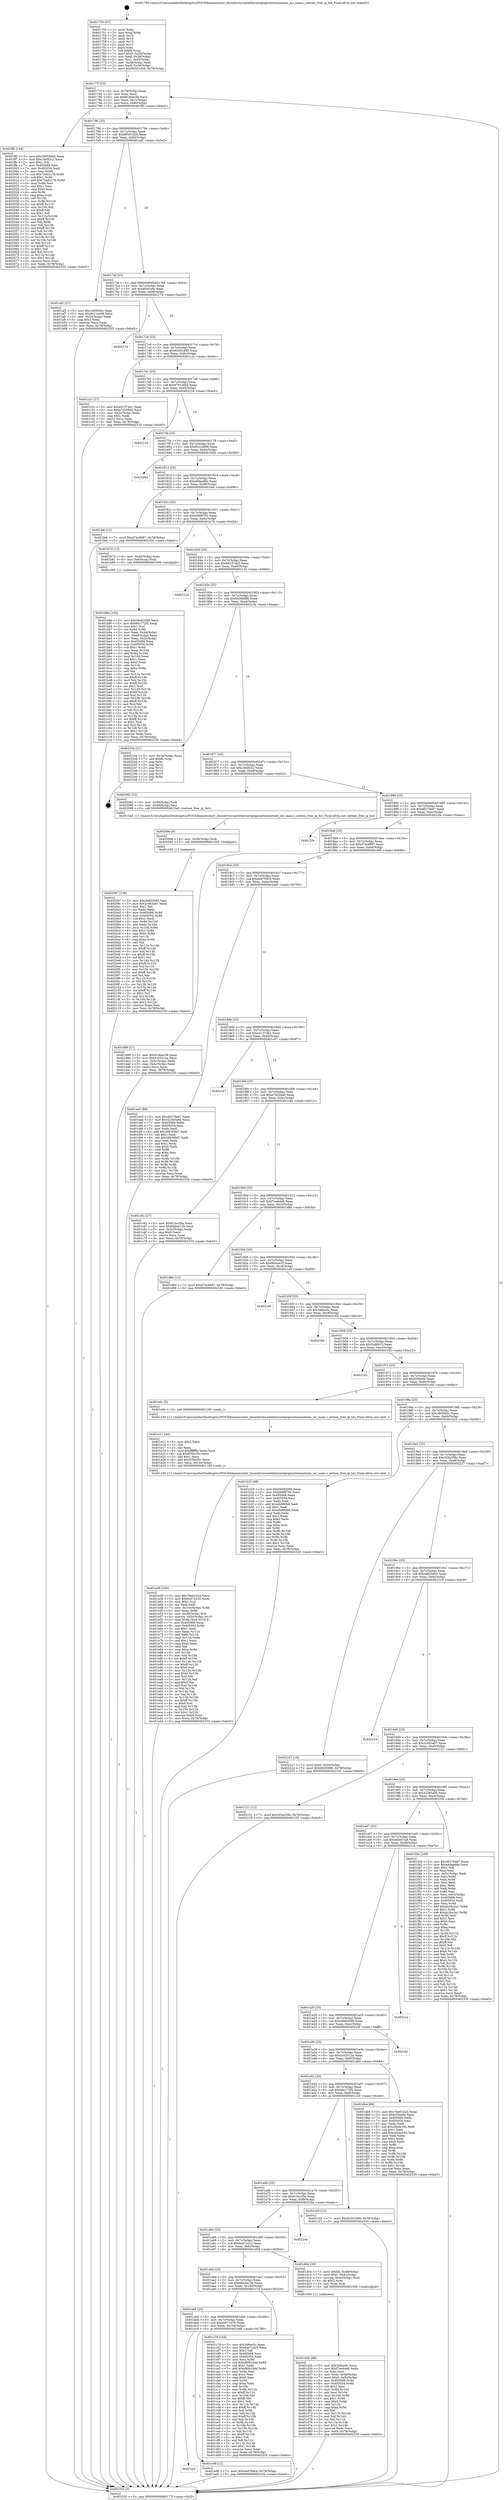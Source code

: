 digraph "0x401750" {
  label = "0x401750 (/mnt/c/Users/mathe/Desktop/tcc/POCII/binaries/extr_linuxdriversnetethernetqlogicnetxennetxen_nic_main.c_netxen_free_ip_list_Final-ollvm.out::main(0))"
  labelloc = "t"
  node[shape=record]

  Entry [label="",width=0.3,height=0.3,shape=circle,fillcolor=black,style=filled]
  "0x40177f" [label="{
     0x40177f [23]\l
     | [instrs]\l
     &nbsp;&nbsp;0x40177f \<+3\>: mov -0x78(%rbp),%eax\l
     &nbsp;&nbsp;0x401782 \<+2\>: mov %eax,%ecx\l
     &nbsp;&nbsp;0x401784 \<+6\>: sub $0x818dec58,%ecx\l
     &nbsp;&nbsp;0x40178a \<+3\>: mov %eax,-0x7c(%rbp)\l
     &nbsp;&nbsp;0x40178d \<+3\>: mov %ecx,-0x80(%rbp)\l
     &nbsp;&nbsp;0x401790 \<+6\>: je 0000000000401ff2 \<main+0x8a2\>\l
  }"]
  "0x401ff2" [label="{
     0x401ff2 [144]\l
     | [instrs]\l
     &nbsp;&nbsp;0x401ff2 \<+5\>: mov $0x2b855065,%eax\l
     &nbsp;&nbsp;0x401ff7 \<+5\>: mov $0xc3e5f2c2,%ecx\l
     &nbsp;&nbsp;0x401ffc \<+2\>: mov $0x1,%dl\l
     &nbsp;&nbsp;0x401ffe \<+7\>: mov 0x405068,%esi\l
     &nbsp;&nbsp;0x402005 \<+7\>: mov 0x405054,%edi\l
     &nbsp;&nbsp;0x40200c \<+3\>: mov %esi,%r8d\l
     &nbsp;&nbsp;0x40200f \<+7\>: sub $0x72ed217b,%r8d\l
     &nbsp;&nbsp;0x402016 \<+4\>: sub $0x1,%r8d\l
     &nbsp;&nbsp;0x40201a \<+7\>: add $0x72ed217b,%r8d\l
     &nbsp;&nbsp;0x402021 \<+4\>: imul %r8d,%esi\l
     &nbsp;&nbsp;0x402025 \<+3\>: and $0x1,%esi\l
     &nbsp;&nbsp;0x402028 \<+3\>: cmp $0x0,%esi\l
     &nbsp;&nbsp;0x40202b \<+4\>: sete %r9b\l
     &nbsp;&nbsp;0x40202f \<+3\>: cmp $0xa,%edi\l
     &nbsp;&nbsp;0x402032 \<+4\>: setl %r10b\l
     &nbsp;&nbsp;0x402036 \<+3\>: mov %r9b,%r11b\l
     &nbsp;&nbsp;0x402039 \<+4\>: xor $0xff,%r11b\l
     &nbsp;&nbsp;0x40203d \<+3\>: mov %r10b,%bl\l
     &nbsp;&nbsp;0x402040 \<+3\>: xor $0xff,%bl\l
     &nbsp;&nbsp;0x402043 \<+3\>: xor $0x1,%dl\l
     &nbsp;&nbsp;0x402046 \<+3\>: mov %r11b,%r14b\l
     &nbsp;&nbsp;0x402049 \<+4\>: and $0xff,%r14b\l
     &nbsp;&nbsp;0x40204d \<+3\>: and %dl,%r9b\l
     &nbsp;&nbsp;0x402050 \<+3\>: mov %bl,%r15b\l
     &nbsp;&nbsp;0x402053 \<+4\>: and $0xff,%r15b\l
     &nbsp;&nbsp;0x402057 \<+3\>: and %dl,%r10b\l
     &nbsp;&nbsp;0x40205a \<+3\>: or %r9b,%r14b\l
     &nbsp;&nbsp;0x40205d \<+3\>: or %r10b,%r15b\l
     &nbsp;&nbsp;0x402060 \<+3\>: xor %r15b,%r14b\l
     &nbsp;&nbsp;0x402063 \<+3\>: or %bl,%r11b\l
     &nbsp;&nbsp;0x402066 \<+4\>: xor $0xff,%r11b\l
     &nbsp;&nbsp;0x40206a \<+3\>: or $0x1,%dl\l
     &nbsp;&nbsp;0x40206d \<+3\>: and %dl,%r11b\l
     &nbsp;&nbsp;0x402070 \<+3\>: or %r11b,%r14b\l
     &nbsp;&nbsp;0x402073 \<+4\>: test $0x1,%r14b\l
     &nbsp;&nbsp;0x402077 \<+3\>: cmovne %ecx,%eax\l
     &nbsp;&nbsp;0x40207a \<+3\>: mov %eax,-0x78(%rbp)\l
     &nbsp;&nbsp;0x40207d \<+5\>: jmp 0000000000402335 \<main+0xbe5\>\l
  }"]
  "0x401796" [label="{
     0x401796 [25]\l
     | [instrs]\l
     &nbsp;&nbsp;0x401796 \<+5\>: jmp 000000000040179b \<main+0x4b\>\l
     &nbsp;&nbsp;0x40179b \<+3\>: mov -0x7c(%rbp),%eax\l
     &nbsp;&nbsp;0x40179e \<+5\>: sub $0x895d1d26,%eax\l
     &nbsp;&nbsp;0x4017a3 \<+6\>: mov %eax,-0x84(%rbp)\l
     &nbsp;&nbsp;0x4017a9 \<+6\>: je 0000000000401af2 \<main+0x3a2\>\l
  }"]
  Exit [label="",width=0.3,height=0.3,shape=circle,fillcolor=black,style=filled,peripheries=2]
  "0x401af2" [label="{
     0x401af2 [27]\l
     | [instrs]\l
     &nbsp;&nbsp;0x401af2 \<+5\>: mov $0x1605f45c,%eax\l
     &nbsp;&nbsp;0x401af7 \<+5\>: mov $0x9c21eb98,%ecx\l
     &nbsp;&nbsp;0x401afc \<+3\>: mov -0x30(%rbp),%edx\l
     &nbsp;&nbsp;0x401aff \<+3\>: cmp $0x2,%edx\l
     &nbsp;&nbsp;0x401b02 \<+3\>: cmovne %ecx,%eax\l
     &nbsp;&nbsp;0x401b05 \<+3\>: mov %eax,-0x78(%rbp)\l
     &nbsp;&nbsp;0x401b08 \<+5\>: jmp 0000000000402335 \<main+0xbe5\>\l
  }"]
  "0x4017af" [label="{
     0x4017af [25]\l
     | [instrs]\l
     &nbsp;&nbsp;0x4017af \<+5\>: jmp 00000000004017b4 \<main+0x64\>\l
     &nbsp;&nbsp;0x4017b4 \<+3\>: mov -0x7c(%rbp),%eax\l
     &nbsp;&nbsp;0x4017b7 \<+5\>: sub $0x8fc81efe,%eax\l
     &nbsp;&nbsp;0x4017bc \<+6\>: mov %eax,-0x88(%rbp)\l
     &nbsp;&nbsp;0x4017c2 \<+6\>: je 000000000040217d \<main+0xa2d\>\l
  }"]
  "0x402335" [label="{
     0x402335 [5]\l
     | [instrs]\l
     &nbsp;&nbsp;0x402335 \<+5\>: jmp 000000000040177f \<main+0x2f\>\l
  }"]
  "0x401750" [label="{
     0x401750 [47]\l
     | [instrs]\l
     &nbsp;&nbsp;0x401750 \<+1\>: push %rbp\l
     &nbsp;&nbsp;0x401751 \<+3\>: mov %rsp,%rbp\l
     &nbsp;&nbsp;0x401754 \<+2\>: push %r15\l
     &nbsp;&nbsp;0x401756 \<+2\>: push %r14\l
     &nbsp;&nbsp;0x401758 \<+2\>: push %r13\l
     &nbsp;&nbsp;0x40175a \<+2\>: push %r12\l
     &nbsp;&nbsp;0x40175c \<+1\>: push %rbx\l
     &nbsp;&nbsp;0x40175d \<+7\>: sub $0xf8,%rsp\l
     &nbsp;&nbsp;0x401764 \<+7\>: movl $0x0,-0x34(%rbp)\l
     &nbsp;&nbsp;0x40176b \<+3\>: mov %edi,-0x38(%rbp)\l
     &nbsp;&nbsp;0x40176e \<+4\>: mov %rsi,-0x40(%rbp)\l
     &nbsp;&nbsp;0x401772 \<+3\>: mov -0x38(%rbp),%edi\l
     &nbsp;&nbsp;0x401775 \<+3\>: mov %edi,-0x30(%rbp)\l
     &nbsp;&nbsp;0x401778 \<+7\>: movl $0x895d1d26,-0x78(%rbp)\l
  }"]
  "0x402097" [label="{
     0x402097 [138]\l
     | [instrs]\l
     &nbsp;&nbsp;0x402097 \<+5\>: mov $0x2b855065,%esi\l
     &nbsp;&nbsp;0x40209c \<+5\>: mov $0x2c083a97,%eax\l
     &nbsp;&nbsp;0x4020a1 \<+2\>: mov $0x1,%cl\l
     &nbsp;&nbsp;0x4020a3 \<+2\>: xor %edx,%edx\l
     &nbsp;&nbsp;0x4020a5 \<+8\>: mov 0x405068,%r8d\l
     &nbsp;&nbsp;0x4020ad \<+8\>: mov 0x405054,%r9d\l
     &nbsp;&nbsp;0x4020b5 \<+3\>: sub $0x1,%edx\l
     &nbsp;&nbsp;0x4020b8 \<+3\>: mov %r8d,%r10d\l
     &nbsp;&nbsp;0x4020bb \<+3\>: add %edx,%r10d\l
     &nbsp;&nbsp;0x4020be \<+4\>: imul %r10d,%r8d\l
     &nbsp;&nbsp;0x4020c2 \<+4\>: and $0x1,%r8d\l
     &nbsp;&nbsp;0x4020c6 \<+4\>: cmp $0x0,%r8d\l
     &nbsp;&nbsp;0x4020ca \<+4\>: sete %r11b\l
     &nbsp;&nbsp;0x4020ce \<+4\>: cmp $0xa,%r9d\l
     &nbsp;&nbsp;0x4020d2 \<+3\>: setl %bl\l
     &nbsp;&nbsp;0x4020d5 \<+3\>: mov %r11b,%r14b\l
     &nbsp;&nbsp;0x4020d8 \<+4\>: xor $0xff,%r14b\l
     &nbsp;&nbsp;0x4020dc \<+3\>: mov %bl,%r15b\l
     &nbsp;&nbsp;0x4020df \<+4\>: xor $0xff,%r15b\l
     &nbsp;&nbsp;0x4020e3 \<+3\>: xor $0x1,%cl\l
     &nbsp;&nbsp;0x4020e6 \<+3\>: mov %r14b,%r12b\l
     &nbsp;&nbsp;0x4020e9 \<+4\>: and $0xff,%r12b\l
     &nbsp;&nbsp;0x4020ed \<+3\>: and %cl,%r11b\l
     &nbsp;&nbsp;0x4020f0 \<+3\>: mov %r15b,%r13b\l
     &nbsp;&nbsp;0x4020f3 \<+4\>: and $0xff,%r13b\l
     &nbsp;&nbsp;0x4020f7 \<+2\>: and %cl,%bl\l
     &nbsp;&nbsp;0x4020f9 \<+3\>: or %r11b,%r12b\l
     &nbsp;&nbsp;0x4020fc \<+3\>: or %bl,%r13b\l
     &nbsp;&nbsp;0x4020ff \<+3\>: xor %r13b,%r12b\l
     &nbsp;&nbsp;0x402102 \<+3\>: or %r15b,%r14b\l
     &nbsp;&nbsp;0x402105 \<+4\>: xor $0xff,%r14b\l
     &nbsp;&nbsp;0x402109 \<+3\>: or $0x1,%cl\l
     &nbsp;&nbsp;0x40210c \<+3\>: and %cl,%r14b\l
     &nbsp;&nbsp;0x40210f \<+3\>: or %r14b,%r12b\l
     &nbsp;&nbsp;0x402112 \<+4\>: test $0x1,%r12b\l
     &nbsp;&nbsp;0x402116 \<+3\>: cmovne %eax,%esi\l
     &nbsp;&nbsp;0x402119 \<+3\>: mov %esi,-0x78(%rbp)\l
     &nbsp;&nbsp;0x40211c \<+5\>: jmp 0000000000402335 \<main+0xbe5\>\l
  }"]
  "0x40217d" [label="{
     0x40217d\l
  }", style=dashed]
  "0x4017c8" [label="{
     0x4017c8 [25]\l
     | [instrs]\l
     &nbsp;&nbsp;0x4017c8 \<+5\>: jmp 00000000004017cd \<main+0x7d\>\l
     &nbsp;&nbsp;0x4017cd \<+3\>: mov -0x7c(%rbp),%eax\l
     &nbsp;&nbsp;0x4017d0 \<+5\>: sub $0x92501680,%eax\l
     &nbsp;&nbsp;0x4017d5 \<+6\>: mov %eax,-0x8c(%rbp)\l
     &nbsp;&nbsp;0x4017db \<+6\>: je 0000000000401c2c \<main+0x4dc\>\l
  }"]
  "0x40208e" [label="{
     0x40208e [9]\l
     | [instrs]\l
     &nbsp;&nbsp;0x40208e \<+4\>: mov -0x58(%rbp),%rdi\l
     &nbsp;&nbsp;0x402092 \<+5\>: call 0000000000401030 \<free@plt\>\l
     | [calls]\l
     &nbsp;&nbsp;0x401030 \{1\} (unknown)\l
  }"]
  "0x401c2c" [label="{
     0x401c2c [27]\l
     | [instrs]\l
     &nbsp;&nbsp;0x401c2c \<+5\>: mov $0xe41374b1,%eax\l
     &nbsp;&nbsp;0x401c31 \<+5\>: mov $0xe7d25be0,%ecx\l
     &nbsp;&nbsp;0x401c36 \<+3\>: mov -0x2c(%rbp),%edx\l
     &nbsp;&nbsp;0x401c39 \<+3\>: cmp $0x1,%edx\l
     &nbsp;&nbsp;0x401c3c \<+3\>: cmovl %ecx,%eax\l
     &nbsp;&nbsp;0x401c3f \<+3\>: mov %eax,-0x78(%rbp)\l
     &nbsp;&nbsp;0x401c42 \<+5\>: jmp 0000000000402335 \<main+0xbe5\>\l
  }"]
  "0x4017e1" [label="{
     0x4017e1 [25]\l
     | [instrs]\l
     &nbsp;&nbsp;0x4017e1 \<+5\>: jmp 00000000004017e6 \<main+0x96\>\l
     &nbsp;&nbsp;0x4017e6 \<+3\>: mov -0x7c(%rbp),%eax\l
     &nbsp;&nbsp;0x4017e9 \<+5\>: sub $0x9791a6b5,%eax\l
     &nbsp;&nbsp;0x4017ee \<+6\>: mov %eax,-0x90(%rbp)\l
     &nbsp;&nbsp;0x4017f4 \<+6\>: je 0000000000402216 \<main+0xac6\>\l
  }"]
  "0x401acf" [label="{
     0x401acf\l
  }", style=dashed]
  "0x402216" [label="{
     0x402216\l
  }", style=dashed]
  "0x4017fa" [label="{
     0x4017fa [25]\l
     | [instrs]\l
     &nbsp;&nbsp;0x4017fa \<+5\>: jmp 00000000004017ff \<main+0xaf\>\l
     &nbsp;&nbsp;0x4017ff \<+3\>: mov -0x7c(%rbp),%eax\l
     &nbsp;&nbsp;0x401802 \<+5\>: sub $0x9c21eb98,%eax\l
     &nbsp;&nbsp;0x401807 \<+6\>: mov %eax,-0x94(%rbp)\l
     &nbsp;&nbsp;0x40180d \<+6\>: je 0000000000401b0d \<main+0x3bd\>\l
  }"]
  "0x401ed9" [label="{
     0x401ed9 [12]\l
     | [instrs]\l
     &nbsp;&nbsp;0x401ed9 \<+7\>: movl $0xda470dc4,-0x78(%rbp)\l
     &nbsp;&nbsp;0x401ee0 \<+5\>: jmp 0000000000402335 \<main+0xbe5\>\l
  }"]
  "0x401b0d" [label="{
     0x401b0d\l
  }", style=dashed]
  "0x401813" [label="{
     0x401813 [25]\l
     | [instrs]\l
     &nbsp;&nbsp;0x401813 \<+5\>: jmp 0000000000401818 \<main+0xc8\>\l
     &nbsp;&nbsp;0x401818 \<+3\>: mov -0x7c(%rbp),%eax\l
     &nbsp;&nbsp;0x40181b \<+5\>: sub $0xa9daed6a,%eax\l
     &nbsp;&nbsp;0x401820 \<+6\>: mov %eax,-0x98(%rbp)\l
     &nbsp;&nbsp;0x401826 \<+6\>: je 0000000000401fe6 \<main+0x896\>\l
  }"]
  "0x401e39" [label="{
     0x401e39 [160]\l
     | [instrs]\l
     &nbsp;&nbsp;0x401e39 \<+5\>: mov $0x7be01b2d,%ecx\l
     &nbsp;&nbsp;0x401e3e \<+5\>: mov $0x6c672235,%edx\l
     &nbsp;&nbsp;0x401e43 \<+3\>: mov $0x1,%sil\l
     &nbsp;&nbsp;0x401e46 \<+2\>: xor %edi,%edi\l
     &nbsp;&nbsp;0x401e48 \<+7\>: mov -0x10c(%rbp),%r8d\l
     &nbsp;&nbsp;0x401e4f \<+4\>: imul %eax,%r8d\l
     &nbsp;&nbsp;0x401e53 \<+4\>: mov -0x58(%rbp),%r9\l
     &nbsp;&nbsp;0x401e57 \<+4\>: movslq -0x5c(%rbp),%r10\l
     &nbsp;&nbsp;0x401e5b \<+4\>: mov %r8d,(%r9,%r10,4)\l
     &nbsp;&nbsp;0x401e5f \<+7\>: mov 0x405068,%eax\l
     &nbsp;&nbsp;0x401e66 \<+8\>: mov 0x405054,%r8d\l
     &nbsp;&nbsp;0x401e6e \<+3\>: sub $0x1,%edi\l
     &nbsp;&nbsp;0x401e71 \<+3\>: mov %eax,%r11d\l
     &nbsp;&nbsp;0x401e74 \<+3\>: add %edi,%r11d\l
     &nbsp;&nbsp;0x401e77 \<+4\>: imul %r11d,%eax\l
     &nbsp;&nbsp;0x401e7b \<+3\>: and $0x1,%eax\l
     &nbsp;&nbsp;0x401e7e \<+3\>: cmp $0x0,%eax\l
     &nbsp;&nbsp;0x401e81 \<+3\>: sete %bl\l
     &nbsp;&nbsp;0x401e84 \<+4\>: cmp $0xa,%r8d\l
     &nbsp;&nbsp;0x401e88 \<+4\>: setl %r14b\l
     &nbsp;&nbsp;0x401e8c \<+3\>: mov %bl,%r15b\l
     &nbsp;&nbsp;0x401e8f \<+4\>: xor $0xff,%r15b\l
     &nbsp;&nbsp;0x401e93 \<+3\>: mov %r14b,%r12b\l
     &nbsp;&nbsp;0x401e96 \<+4\>: xor $0xff,%r12b\l
     &nbsp;&nbsp;0x401e9a \<+4\>: xor $0x0,%sil\l
     &nbsp;&nbsp;0x401e9e \<+3\>: mov %r15b,%r13b\l
     &nbsp;&nbsp;0x401ea1 \<+4\>: and $0x0,%r13b\l
     &nbsp;&nbsp;0x401ea5 \<+3\>: and %sil,%bl\l
     &nbsp;&nbsp;0x401ea8 \<+3\>: mov %r12b,%al\l
     &nbsp;&nbsp;0x401eab \<+2\>: and $0x0,%al\l
     &nbsp;&nbsp;0x401ead \<+3\>: and %sil,%r14b\l
     &nbsp;&nbsp;0x401eb0 \<+3\>: or %bl,%r13b\l
     &nbsp;&nbsp;0x401eb3 \<+3\>: or %r14b,%al\l
     &nbsp;&nbsp;0x401eb6 \<+3\>: xor %al,%r13b\l
     &nbsp;&nbsp;0x401eb9 \<+3\>: or %r12b,%r15b\l
     &nbsp;&nbsp;0x401ebc \<+4\>: xor $0xff,%r15b\l
     &nbsp;&nbsp;0x401ec0 \<+4\>: or $0x0,%sil\l
     &nbsp;&nbsp;0x401ec4 \<+3\>: and %sil,%r15b\l
     &nbsp;&nbsp;0x401ec7 \<+3\>: or %r15b,%r13b\l
     &nbsp;&nbsp;0x401eca \<+4\>: test $0x1,%r13b\l
     &nbsp;&nbsp;0x401ece \<+3\>: cmovne %edx,%ecx\l
     &nbsp;&nbsp;0x401ed1 \<+3\>: mov %ecx,-0x78(%rbp)\l
     &nbsp;&nbsp;0x401ed4 \<+5\>: jmp 0000000000402335 \<main+0xbe5\>\l
  }"]
  "0x401fe6" [label="{
     0x401fe6 [12]\l
     | [instrs]\l
     &nbsp;&nbsp;0x401fe6 \<+7\>: movl $0xd74c9687,-0x78(%rbp)\l
     &nbsp;&nbsp;0x401fed \<+5\>: jmp 0000000000402335 \<main+0xbe5\>\l
  }"]
  "0x40182c" [label="{
     0x40182c [25]\l
     | [instrs]\l
     &nbsp;&nbsp;0x40182c \<+5\>: jmp 0000000000401831 \<main+0xe1\>\l
     &nbsp;&nbsp;0x401831 \<+3\>: mov -0x7c(%rbp),%eax\l
     &nbsp;&nbsp;0x401834 \<+5\>: sub $0xb06f9792,%eax\l
     &nbsp;&nbsp;0x401839 \<+6\>: mov %eax,-0x9c(%rbp)\l
     &nbsp;&nbsp;0x40183f \<+6\>: je 0000000000401b7d \<main+0x42d\>\l
  }"]
  "0x401e11" [label="{
     0x401e11 [40]\l
     | [instrs]\l
     &nbsp;&nbsp;0x401e11 \<+5\>: mov $0x2,%ecx\l
     &nbsp;&nbsp;0x401e16 \<+1\>: cltd\l
     &nbsp;&nbsp;0x401e17 \<+2\>: idiv %ecx\l
     &nbsp;&nbsp;0x401e19 \<+6\>: imul $0xfffffffe,%edx,%ecx\l
     &nbsp;&nbsp;0x401e1f \<+6\>: sub $0xf25b1f5c,%ecx\l
     &nbsp;&nbsp;0x401e25 \<+3\>: add $0x1,%ecx\l
     &nbsp;&nbsp;0x401e28 \<+6\>: add $0xf25b1f5c,%ecx\l
     &nbsp;&nbsp;0x401e2e \<+6\>: mov %ecx,-0x10c(%rbp)\l
     &nbsp;&nbsp;0x401e34 \<+5\>: call 0000000000401160 \<next_i\>\l
     | [calls]\l
     &nbsp;&nbsp;0x401160 \{1\} (/mnt/c/Users/mathe/Desktop/tcc/POCII/binaries/extr_linuxdriversnetethernetqlogicnetxennetxen_nic_main.c_netxen_free_ip_list_Final-ollvm.out::next_i)\l
  }"]
  "0x401b7d" [label="{
     0x401b7d [13]\l
     | [instrs]\l
     &nbsp;&nbsp;0x401b7d \<+4\>: mov -0x40(%rbp),%rax\l
     &nbsp;&nbsp;0x401b81 \<+4\>: mov 0x8(%rax),%rdi\l
     &nbsp;&nbsp;0x401b85 \<+5\>: call 0000000000401060 \<atoi@plt\>\l
     | [calls]\l
     &nbsp;&nbsp;0x401060 \{1\} (unknown)\l
  }"]
  "0x401845" [label="{
     0x401845 [25]\l
     | [instrs]\l
     &nbsp;&nbsp;0x401845 \<+5\>: jmp 000000000040184a \<main+0xfa\>\l
     &nbsp;&nbsp;0x40184a \<+3\>: mov -0x7c(%rbp),%eax\l
     &nbsp;&nbsp;0x40184d \<+5\>: sub $0xb6237ab5,%eax\l
     &nbsp;&nbsp;0x401852 \<+6\>: mov %eax,-0xa0(%rbp)\l
     &nbsp;&nbsp;0x401858 \<+6\>: je 000000000040212d \<main+0x9dd\>\l
  }"]
  "0x401d2b" [label="{
     0x401d2b [98]\l
     | [instrs]\l
     &nbsp;&nbsp;0x401d2b \<+5\>: mov $0x3d6ee5c,%ecx\l
     &nbsp;&nbsp;0x401d30 \<+5\>: mov $0xf7ee84e8,%edx\l
     &nbsp;&nbsp;0x401d35 \<+2\>: xor %esi,%esi\l
     &nbsp;&nbsp;0x401d37 \<+4\>: mov %rax,-0x58(%rbp)\l
     &nbsp;&nbsp;0x401d3b \<+7\>: movl $0x0,-0x5c(%rbp)\l
     &nbsp;&nbsp;0x401d42 \<+8\>: mov 0x405068,%r8d\l
     &nbsp;&nbsp;0x401d4a \<+8\>: mov 0x405054,%r9d\l
     &nbsp;&nbsp;0x401d52 \<+3\>: sub $0x1,%esi\l
     &nbsp;&nbsp;0x401d55 \<+3\>: mov %r8d,%r10d\l
     &nbsp;&nbsp;0x401d58 \<+3\>: add %esi,%r10d\l
     &nbsp;&nbsp;0x401d5b \<+4\>: imul %r10d,%r8d\l
     &nbsp;&nbsp;0x401d5f \<+4\>: and $0x1,%r8d\l
     &nbsp;&nbsp;0x401d63 \<+4\>: cmp $0x0,%r8d\l
     &nbsp;&nbsp;0x401d67 \<+4\>: sete %r11b\l
     &nbsp;&nbsp;0x401d6b \<+4\>: cmp $0xa,%r9d\l
     &nbsp;&nbsp;0x401d6f \<+3\>: setl %bl\l
     &nbsp;&nbsp;0x401d72 \<+3\>: mov %r11b,%r14b\l
     &nbsp;&nbsp;0x401d75 \<+3\>: and %bl,%r14b\l
     &nbsp;&nbsp;0x401d78 \<+3\>: xor %bl,%r11b\l
     &nbsp;&nbsp;0x401d7b \<+3\>: or %r11b,%r14b\l
     &nbsp;&nbsp;0x401d7e \<+4\>: test $0x1,%r14b\l
     &nbsp;&nbsp;0x401d82 \<+3\>: cmovne %edx,%ecx\l
     &nbsp;&nbsp;0x401d85 \<+3\>: mov %ecx,-0x78(%rbp)\l
     &nbsp;&nbsp;0x401d88 \<+5\>: jmp 0000000000402335 \<main+0xbe5\>\l
  }"]
  "0x40212d" [label="{
     0x40212d\l
  }", style=dashed]
  "0x40185e" [label="{
     0x40185e [25]\l
     | [instrs]\l
     &nbsp;&nbsp;0x40185e \<+5\>: jmp 0000000000401863 \<main+0x113\>\l
     &nbsp;&nbsp;0x401863 \<+3\>: mov -0x7c(%rbp),%eax\l
     &nbsp;&nbsp;0x401866 \<+5\>: sub $0xb62608f6,%eax\l
     &nbsp;&nbsp;0x40186b \<+6\>: mov %eax,-0xa4(%rbp)\l
     &nbsp;&nbsp;0x401871 \<+6\>: je 000000000040223a \<main+0xaea\>\l
  }"]
  "0x401ab6" [label="{
     0x401ab6 [25]\l
     | [instrs]\l
     &nbsp;&nbsp;0x401ab6 \<+5\>: jmp 0000000000401abb \<main+0x36b\>\l
     &nbsp;&nbsp;0x401abb \<+3\>: mov -0x7c(%rbp),%eax\l
     &nbsp;&nbsp;0x401abe \<+5\>: sub $0x6c672235,%eax\l
     &nbsp;&nbsp;0x401ac3 \<+6\>: mov %eax,-0x104(%rbp)\l
     &nbsp;&nbsp;0x401ac9 \<+6\>: je 0000000000401ed9 \<main+0x789\>\l
  }"]
  "0x40223a" [label="{
     0x40223a [21]\l
     | [instrs]\l
     &nbsp;&nbsp;0x40223a \<+3\>: mov -0x34(%rbp),%eax\l
     &nbsp;&nbsp;0x40223d \<+7\>: add $0xf8,%rsp\l
     &nbsp;&nbsp;0x402244 \<+1\>: pop %rbx\l
     &nbsp;&nbsp;0x402245 \<+2\>: pop %r12\l
     &nbsp;&nbsp;0x402247 \<+2\>: pop %r13\l
     &nbsp;&nbsp;0x402249 \<+2\>: pop %r14\l
     &nbsp;&nbsp;0x40224b \<+2\>: pop %r15\l
     &nbsp;&nbsp;0x40224d \<+1\>: pop %rbp\l
     &nbsp;&nbsp;0x40224e \<+1\>: ret\l
  }"]
  "0x401877" [label="{
     0x401877 [25]\l
     | [instrs]\l
     &nbsp;&nbsp;0x401877 \<+5\>: jmp 000000000040187c \<main+0x12c\>\l
     &nbsp;&nbsp;0x40187c \<+3\>: mov -0x7c(%rbp),%eax\l
     &nbsp;&nbsp;0x40187f \<+5\>: sub $0xc3e5f2c2,%eax\l
     &nbsp;&nbsp;0x401884 \<+6\>: mov %eax,-0xa8(%rbp)\l
     &nbsp;&nbsp;0x40188a \<+6\>: je 0000000000402082 \<main+0x932\>\l
  }"]
  "0x401c7d" [label="{
     0x401c7d [144]\l
     | [instrs]\l
     &nbsp;&nbsp;0x401c7d \<+5\>: mov $0x3d6ee5c,%eax\l
     &nbsp;&nbsp;0x401c82 \<+5\>: mov $0x6ad7e2c3,%ecx\l
     &nbsp;&nbsp;0x401c87 \<+2\>: mov $0x1,%dl\l
     &nbsp;&nbsp;0x401c89 \<+7\>: mov 0x405068,%esi\l
     &nbsp;&nbsp;0x401c90 \<+7\>: mov 0x405054,%edi\l
     &nbsp;&nbsp;0x401c97 \<+3\>: mov %esi,%r8d\l
     &nbsp;&nbsp;0x401c9a \<+7\>: sub $0xe80810dd,%r8d\l
     &nbsp;&nbsp;0x401ca1 \<+4\>: sub $0x1,%r8d\l
     &nbsp;&nbsp;0x401ca5 \<+7\>: add $0xe80810dd,%r8d\l
     &nbsp;&nbsp;0x401cac \<+4\>: imul %r8d,%esi\l
     &nbsp;&nbsp;0x401cb0 \<+3\>: and $0x1,%esi\l
     &nbsp;&nbsp;0x401cb3 \<+3\>: cmp $0x0,%esi\l
     &nbsp;&nbsp;0x401cb6 \<+4\>: sete %r9b\l
     &nbsp;&nbsp;0x401cba \<+3\>: cmp $0xa,%edi\l
     &nbsp;&nbsp;0x401cbd \<+4\>: setl %r10b\l
     &nbsp;&nbsp;0x401cc1 \<+3\>: mov %r9b,%r11b\l
     &nbsp;&nbsp;0x401cc4 \<+4\>: xor $0xff,%r11b\l
     &nbsp;&nbsp;0x401cc8 \<+3\>: mov %r10b,%bl\l
     &nbsp;&nbsp;0x401ccb \<+3\>: xor $0xff,%bl\l
     &nbsp;&nbsp;0x401cce \<+3\>: xor $0x1,%dl\l
     &nbsp;&nbsp;0x401cd1 \<+3\>: mov %r11b,%r14b\l
     &nbsp;&nbsp;0x401cd4 \<+4\>: and $0xff,%r14b\l
     &nbsp;&nbsp;0x401cd8 \<+3\>: and %dl,%r9b\l
     &nbsp;&nbsp;0x401cdb \<+3\>: mov %bl,%r15b\l
     &nbsp;&nbsp;0x401cde \<+4\>: and $0xff,%r15b\l
     &nbsp;&nbsp;0x401ce2 \<+3\>: and %dl,%r10b\l
     &nbsp;&nbsp;0x401ce5 \<+3\>: or %r9b,%r14b\l
     &nbsp;&nbsp;0x401ce8 \<+3\>: or %r10b,%r15b\l
     &nbsp;&nbsp;0x401ceb \<+3\>: xor %r15b,%r14b\l
     &nbsp;&nbsp;0x401cee \<+3\>: or %bl,%r11b\l
     &nbsp;&nbsp;0x401cf1 \<+4\>: xor $0xff,%r11b\l
     &nbsp;&nbsp;0x401cf5 \<+3\>: or $0x1,%dl\l
     &nbsp;&nbsp;0x401cf8 \<+3\>: and %dl,%r11b\l
     &nbsp;&nbsp;0x401cfb \<+3\>: or %r11b,%r14b\l
     &nbsp;&nbsp;0x401cfe \<+4\>: test $0x1,%r14b\l
     &nbsp;&nbsp;0x401d02 \<+3\>: cmovne %ecx,%eax\l
     &nbsp;&nbsp;0x401d05 \<+3\>: mov %eax,-0x78(%rbp)\l
     &nbsp;&nbsp;0x401d08 \<+5\>: jmp 0000000000402335 \<main+0xbe5\>\l
  }"]
  "0x402082" [label="{
     0x402082 [12]\l
     | [instrs]\l
     &nbsp;&nbsp;0x402082 \<+4\>: mov -0x58(%rbp),%rdi\l
     &nbsp;&nbsp;0x402086 \<+3\>: mov -0x48(%rbp),%esi\l
     &nbsp;&nbsp;0x402089 \<+5\>: call 00000000004015a0 \<netxen_free_ip_list\>\l
     | [calls]\l
     &nbsp;&nbsp;0x4015a0 \{1\} (/mnt/c/Users/mathe/Desktop/tcc/POCII/binaries/extr_linuxdriversnetethernetqlogicnetxennetxen_nic_main.c_netxen_free_ip_list_Final-ollvm.out::netxen_free_ip_list)\l
  }"]
  "0x401890" [label="{
     0x401890 [25]\l
     | [instrs]\l
     &nbsp;&nbsp;0x401890 \<+5\>: jmp 0000000000401895 \<main+0x145\>\l
     &nbsp;&nbsp;0x401895 \<+3\>: mov -0x7c(%rbp),%eax\l
     &nbsp;&nbsp;0x401898 \<+5\>: sub $0xd6579e67,%eax\l
     &nbsp;&nbsp;0x40189d \<+6\>: mov %eax,-0xac(%rbp)\l
     &nbsp;&nbsp;0x4018a3 \<+6\>: je 00000000004022fa \<main+0xbaa\>\l
  }"]
  "0x401a9d" [label="{
     0x401a9d [25]\l
     | [instrs]\l
     &nbsp;&nbsp;0x401a9d \<+5\>: jmp 0000000000401aa2 \<main+0x352\>\l
     &nbsp;&nbsp;0x401aa2 \<+3\>: mov -0x7c(%rbp),%eax\l
     &nbsp;&nbsp;0x401aa5 \<+5\>: sub $0x6bb4e13b,%eax\l
     &nbsp;&nbsp;0x401aaa \<+6\>: mov %eax,-0x100(%rbp)\l
     &nbsp;&nbsp;0x401ab0 \<+6\>: je 0000000000401c7d \<main+0x52d\>\l
  }"]
  "0x4022fa" [label="{
     0x4022fa\l
  }", style=dashed]
  "0x4018a9" [label="{
     0x4018a9 [25]\l
     | [instrs]\l
     &nbsp;&nbsp;0x4018a9 \<+5\>: jmp 00000000004018ae \<main+0x15e\>\l
     &nbsp;&nbsp;0x4018ae \<+3\>: mov -0x7c(%rbp),%eax\l
     &nbsp;&nbsp;0x4018b1 \<+5\>: sub $0xd74c9687,%eax\l
     &nbsp;&nbsp;0x4018b6 \<+6\>: mov %eax,-0xb0(%rbp)\l
     &nbsp;&nbsp;0x4018bc \<+6\>: je 0000000000401d99 \<main+0x649\>\l
  }"]
  "0x401d0d" [label="{
     0x401d0d [30]\l
     | [instrs]\l
     &nbsp;&nbsp;0x401d0d \<+7\>: movl $0x64,-0x48(%rbp)\l
     &nbsp;&nbsp;0x401d14 \<+7\>: movl $0x1,-0x4c(%rbp)\l
     &nbsp;&nbsp;0x401d1b \<+4\>: movslq -0x4c(%rbp),%rax\l
     &nbsp;&nbsp;0x401d1f \<+4\>: shl $0x2,%rax\l
     &nbsp;&nbsp;0x401d23 \<+3\>: mov %rax,%rdi\l
     &nbsp;&nbsp;0x401d26 \<+5\>: call 0000000000401050 \<malloc@plt\>\l
     | [calls]\l
     &nbsp;&nbsp;0x401050 \{1\} (unknown)\l
  }"]
  "0x401d99" [label="{
     0x401d99 [27]\l
     | [instrs]\l
     &nbsp;&nbsp;0x401d99 \<+5\>: mov $0x818dec58,%eax\l
     &nbsp;&nbsp;0x401d9e \<+5\>: mov $0x5c03512a,%ecx\l
     &nbsp;&nbsp;0x401da3 \<+3\>: mov -0x5c(%rbp),%edx\l
     &nbsp;&nbsp;0x401da6 \<+3\>: cmp -0x4c(%rbp),%edx\l
     &nbsp;&nbsp;0x401da9 \<+3\>: cmovl %ecx,%eax\l
     &nbsp;&nbsp;0x401dac \<+3\>: mov %eax,-0x78(%rbp)\l
     &nbsp;&nbsp;0x401daf \<+5\>: jmp 0000000000402335 \<main+0xbe5\>\l
  }"]
  "0x4018c2" [label="{
     0x4018c2 [25]\l
     | [instrs]\l
     &nbsp;&nbsp;0x4018c2 \<+5\>: jmp 00000000004018c7 \<main+0x177\>\l
     &nbsp;&nbsp;0x4018c7 \<+3\>: mov -0x7c(%rbp),%eax\l
     &nbsp;&nbsp;0x4018ca \<+5\>: sub $0xda470dc4,%eax\l
     &nbsp;&nbsp;0x4018cf \<+6\>: mov %eax,-0xb4(%rbp)\l
     &nbsp;&nbsp;0x4018d5 \<+6\>: je 0000000000401ee5 \<main+0x795\>\l
  }"]
  "0x401a84" [label="{
     0x401a84 [25]\l
     | [instrs]\l
     &nbsp;&nbsp;0x401a84 \<+5\>: jmp 0000000000401a89 \<main+0x339\>\l
     &nbsp;&nbsp;0x401a89 \<+3\>: mov -0x7c(%rbp),%eax\l
     &nbsp;&nbsp;0x401a8c \<+5\>: sub $0x6ad7e2c3,%eax\l
     &nbsp;&nbsp;0x401a91 \<+6\>: mov %eax,-0xfc(%rbp)\l
     &nbsp;&nbsp;0x401a97 \<+6\>: je 0000000000401d0d \<main+0x5bd\>\l
  }"]
  "0x401ee5" [label="{
     0x401ee5 [88]\l
     | [instrs]\l
     &nbsp;&nbsp;0x401ee5 \<+5\>: mov $0xd6579e67,%eax\l
     &nbsp;&nbsp;0x401eea \<+5\>: mov $0x42385a95,%ecx\l
     &nbsp;&nbsp;0x401eef \<+7\>: mov 0x405068,%edx\l
     &nbsp;&nbsp;0x401ef6 \<+7\>: mov 0x405054,%esi\l
     &nbsp;&nbsp;0x401efd \<+2\>: mov %edx,%edi\l
     &nbsp;&nbsp;0x401eff \<+6\>: add $0x266309d7,%edi\l
     &nbsp;&nbsp;0x401f05 \<+3\>: sub $0x1,%edi\l
     &nbsp;&nbsp;0x401f08 \<+6\>: sub $0x266309d7,%edi\l
     &nbsp;&nbsp;0x401f0e \<+3\>: imul %edi,%edx\l
     &nbsp;&nbsp;0x401f11 \<+3\>: and $0x1,%edx\l
     &nbsp;&nbsp;0x401f14 \<+3\>: cmp $0x0,%edx\l
     &nbsp;&nbsp;0x401f17 \<+4\>: sete %r8b\l
     &nbsp;&nbsp;0x401f1b \<+3\>: cmp $0xa,%esi\l
     &nbsp;&nbsp;0x401f1e \<+4\>: setl %r9b\l
     &nbsp;&nbsp;0x401f22 \<+3\>: mov %r8b,%r10b\l
     &nbsp;&nbsp;0x401f25 \<+3\>: and %r9b,%r10b\l
     &nbsp;&nbsp;0x401f28 \<+3\>: xor %r9b,%r8b\l
     &nbsp;&nbsp;0x401f2b \<+3\>: or %r8b,%r10b\l
     &nbsp;&nbsp;0x401f2e \<+4\>: test $0x1,%r10b\l
     &nbsp;&nbsp;0x401f32 \<+3\>: cmovne %ecx,%eax\l
     &nbsp;&nbsp;0x401f35 \<+3\>: mov %eax,-0x78(%rbp)\l
     &nbsp;&nbsp;0x401f38 \<+5\>: jmp 0000000000402335 \<main+0xbe5\>\l
  }"]
  "0x4018db" [label="{
     0x4018db [25]\l
     | [instrs]\l
     &nbsp;&nbsp;0x4018db \<+5\>: jmp 00000000004018e0 \<main+0x190\>\l
     &nbsp;&nbsp;0x4018e0 \<+3\>: mov -0x7c(%rbp),%eax\l
     &nbsp;&nbsp;0x4018e3 \<+5\>: sub $0xe41374b1,%eax\l
     &nbsp;&nbsp;0x4018e8 \<+6\>: mov %eax,-0xb8(%rbp)\l
     &nbsp;&nbsp;0x4018ee \<+6\>: je 0000000000401c47 \<main+0x4f7\>\l
  }"]
  "0x40220a" [label="{
     0x40220a\l
  }", style=dashed]
  "0x401c47" [label="{
     0x401c47\l
  }", style=dashed]
  "0x4018f4" [label="{
     0x4018f4 [25]\l
     | [instrs]\l
     &nbsp;&nbsp;0x4018f4 \<+5\>: jmp 00000000004018f9 \<main+0x1a9\>\l
     &nbsp;&nbsp;0x4018f9 \<+3\>: mov -0x7c(%rbp),%eax\l
     &nbsp;&nbsp;0x4018fc \<+5\>: sub $0xe7d25be0,%eax\l
     &nbsp;&nbsp;0x401901 \<+6\>: mov %eax,-0xbc(%rbp)\l
     &nbsp;&nbsp;0x401907 \<+6\>: je 0000000000401c62 \<main+0x512\>\l
  }"]
  "0x401a6b" [label="{
     0x401a6b [25]\l
     | [instrs]\l
     &nbsp;&nbsp;0x401a6b \<+5\>: jmp 0000000000401a70 \<main+0x320\>\l
     &nbsp;&nbsp;0x401a70 \<+3\>: mov -0x7c(%rbp),%eax\l
     &nbsp;&nbsp;0x401a73 \<+5\>: sub $0x61bccf5a,%eax\l
     &nbsp;&nbsp;0x401a78 \<+6\>: mov %eax,-0xf8(%rbp)\l
     &nbsp;&nbsp;0x401a7e \<+6\>: je 000000000040220a \<main+0xaba\>\l
  }"]
  "0x401c62" [label="{
     0x401c62 [27]\l
     | [instrs]\l
     &nbsp;&nbsp;0x401c62 \<+5\>: mov $0x61bccf5a,%eax\l
     &nbsp;&nbsp;0x401c67 \<+5\>: mov $0x6bb4e13b,%ecx\l
     &nbsp;&nbsp;0x401c6c \<+3\>: mov -0x2c(%rbp),%edx\l
     &nbsp;&nbsp;0x401c6f \<+3\>: cmp $0x0,%edx\l
     &nbsp;&nbsp;0x401c72 \<+3\>: cmove %ecx,%eax\l
     &nbsp;&nbsp;0x401c75 \<+3\>: mov %eax,-0x78(%rbp)\l
     &nbsp;&nbsp;0x401c78 \<+5\>: jmp 0000000000402335 \<main+0xbe5\>\l
  }"]
  "0x40190d" [label="{
     0x40190d [25]\l
     | [instrs]\l
     &nbsp;&nbsp;0x40190d \<+5\>: jmp 0000000000401912 \<main+0x1c2\>\l
     &nbsp;&nbsp;0x401912 \<+3\>: mov -0x7c(%rbp),%eax\l
     &nbsp;&nbsp;0x401915 \<+5\>: sub $0xf7ee84e8,%eax\l
     &nbsp;&nbsp;0x40191a \<+6\>: mov %eax,-0xc0(%rbp)\l
     &nbsp;&nbsp;0x401920 \<+6\>: je 0000000000401d8d \<main+0x63d\>\l
  }"]
  "0x401c20" [label="{
     0x401c20 [12]\l
     | [instrs]\l
     &nbsp;&nbsp;0x401c20 \<+7\>: movl $0x92501680,-0x78(%rbp)\l
     &nbsp;&nbsp;0x401c27 \<+5\>: jmp 0000000000402335 \<main+0xbe5\>\l
  }"]
  "0x401d8d" [label="{
     0x401d8d [12]\l
     | [instrs]\l
     &nbsp;&nbsp;0x401d8d \<+7\>: movl $0xd74c9687,-0x78(%rbp)\l
     &nbsp;&nbsp;0x401d94 \<+5\>: jmp 0000000000402335 \<main+0xbe5\>\l
  }"]
  "0x401926" [label="{
     0x401926 [25]\l
     | [instrs]\l
     &nbsp;&nbsp;0x401926 \<+5\>: jmp 000000000040192b \<main+0x1db\>\l
     &nbsp;&nbsp;0x40192b \<+3\>: mov -0x7c(%rbp),%eax\l
     &nbsp;&nbsp;0x40192e \<+5\>: sub $0xfb5ace25,%eax\l
     &nbsp;&nbsp;0x401933 \<+6\>: mov %eax,-0xc4(%rbp)\l
     &nbsp;&nbsp;0x401939 \<+6\>: je 00000000004021e9 \<main+0xa99\>\l
  }"]
  "0x401a52" [label="{
     0x401a52 [25]\l
     | [instrs]\l
     &nbsp;&nbsp;0x401a52 \<+5\>: jmp 0000000000401a57 \<main+0x307\>\l
     &nbsp;&nbsp;0x401a57 \<+3\>: mov -0x7c(%rbp),%eax\l
     &nbsp;&nbsp;0x401a5a \<+5\>: sub $0x60c172f5,%eax\l
     &nbsp;&nbsp;0x401a5f \<+6\>: mov %eax,-0xf4(%rbp)\l
     &nbsp;&nbsp;0x401a65 \<+6\>: je 0000000000401c20 \<main+0x4d0\>\l
  }"]
  "0x4021e9" [label="{
     0x4021e9\l
  }", style=dashed]
  "0x40193f" [label="{
     0x40193f [25]\l
     | [instrs]\l
     &nbsp;&nbsp;0x40193f \<+5\>: jmp 0000000000401944 \<main+0x1f4\>\l
     &nbsp;&nbsp;0x401944 \<+3\>: mov -0x7c(%rbp),%eax\l
     &nbsp;&nbsp;0x401947 \<+5\>: sub $0x3d6ee5c,%eax\l
     &nbsp;&nbsp;0x40194c \<+6\>: mov %eax,-0xc8(%rbp)\l
     &nbsp;&nbsp;0x401952 \<+6\>: je 000000000040226b \<main+0xb1b\>\l
  }"]
  "0x401db4" [label="{
     0x401db4 [88]\l
     | [instrs]\l
     &nbsp;&nbsp;0x401db4 \<+5\>: mov $0x7be01b2d,%eax\l
     &nbsp;&nbsp;0x401db9 \<+5\>: mov $0xf35be0e,%ecx\l
     &nbsp;&nbsp;0x401dbe \<+7\>: mov 0x405068,%edx\l
     &nbsp;&nbsp;0x401dc5 \<+7\>: mov 0x405054,%esi\l
     &nbsp;&nbsp;0x401dcc \<+2\>: mov %edx,%edi\l
     &nbsp;&nbsp;0x401dce \<+6\>: sub $0xcb0da182,%edi\l
     &nbsp;&nbsp;0x401dd4 \<+3\>: sub $0x1,%edi\l
     &nbsp;&nbsp;0x401dd7 \<+6\>: add $0xcb0da182,%edi\l
     &nbsp;&nbsp;0x401ddd \<+3\>: imul %edi,%edx\l
     &nbsp;&nbsp;0x401de0 \<+3\>: and $0x1,%edx\l
     &nbsp;&nbsp;0x401de3 \<+3\>: cmp $0x0,%edx\l
     &nbsp;&nbsp;0x401de6 \<+4\>: sete %r8b\l
     &nbsp;&nbsp;0x401dea \<+3\>: cmp $0xa,%esi\l
     &nbsp;&nbsp;0x401ded \<+4\>: setl %r9b\l
     &nbsp;&nbsp;0x401df1 \<+3\>: mov %r8b,%r10b\l
     &nbsp;&nbsp;0x401df4 \<+3\>: and %r9b,%r10b\l
     &nbsp;&nbsp;0x401df7 \<+3\>: xor %r9b,%r8b\l
     &nbsp;&nbsp;0x401dfa \<+3\>: or %r8b,%r10b\l
     &nbsp;&nbsp;0x401dfd \<+4\>: test $0x1,%r10b\l
     &nbsp;&nbsp;0x401e01 \<+3\>: cmovne %ecx,%eax\l
     &nbsp;&nbsp;0x401e04 \<+3\>: mov %eax,-0x78(%rbp)\l
     &nbsp;&nbsp;0x401e07 \<+5\>: jmp 0000000000402335 \<main+0xbe5\>\l
  }"]
  "0x40226b" [label="{
     0x40226b\l
  }", style=dashed]
  "0x401958" [label="{
     0x401958 [25]\l
     | [instrs]\l
     &nbsp;&nbsp;0x401958 \<+5\>: jmp 000000000040195d \<main+0x20d\>\l
     &nbsp;&nbsp;0x40195d \<+3\>: mov -0x7c(%rbp),%eax\l
     &nbsp;&nbsp;0x401960 \<+5\>: sub $0x5cd6913,%eax\l
     &nbsp;&nbsp;0x401965 \<+6\>: mov %eax,-0xcc(%rbp)\l
     &nbsp;&nbsp;0x40196b \<+6\>: je 0000000000402162 \<main+0xa12\>\l
  }"]
  "0x401a39" [label="{
     0x401a39 [25]\l
     | [instrs]\l
     &nbsp;&nbsp;0x401a39 \<+5\>: jmp 0000000000401a3e \<main+0x2ee\>\l
     &nbsp;&nbsp;0x401a3e \<+3\>: mov -0x7c(%rbp),%eax\l
     &nbsp;&nbsp;0x401a41 \<+5\>: sub $0x5c03512a,%eax\l
     &nbsp;&nbsp;0x401a46 \<+6\>: mov %eax,-0xf0(%rbp)\l
     &nbsp;&nbsp;0x401a4c \<+6\>: je 0000000000401db4 \<main+0x664\>\l
  }"]
  "0x402162" [label="{
     0x402162\l
  }", style=dashed]
  "0x401971" [label="{
     0x401971 [25]\l
     | [instrs]\l
     &nbsp;&nbsp;0x401971 \<+5\>: jmp 0000000000401976 \<main+0x226\>\l
     &nbsp;&nbsp;0x401976 \<+3\>: mov -0x7c(%rbp),%eax\l
     &nbsp;&nbsp;0x401979 \<+5\>: sub $0xf35be0e,%eax\l
     &nbsp;&nbsp;0x40197e \<+6\>: mov %eax,-0xd0(%rbp)\l
     &nbsp;&nbsp;0x401984 \<+6\>: je 0000000000401e0c \<main+0x6bc\>\l
  }"]
  "0x40224f" [label="{
     0x40224f\l
  }", style=dashed]
  "0x401e0c" [label="{
     0x401e0c [5]\l
     | [instrs]\l
     &nbsp;&nbsp;0x401e0c \<+5\>: call 0000000000401160 \<next_i\>\l
     | [calls]\l
     &nbsp;&nbsp;0x401160 \{1\} (/mnt/c/Users/mathe/Desktop/tcc/POCII/binaries/extr_linuxdriversnetethernetqlogicnetxennetxen_nic_main.c_netxen_free_ip_list_Final-ollvm.out::next_i)\l
  }"]
  "0x40198a" [label="{
     0x40198a [25]\l
     | [instrs]\l
     &nbsp;&nbsp;0x40198a \<+5\>: jmp 000000000040198f \<main+0x23f\>\l
     &nbsp;&nbsp;0x40198f \<+3\>: mov -0x7c(%rbp),%eax\l
     &nbsp;&nbsp;0x401992 \<+5\>: sub $0x1605f45c,%eax\l
     &nbsp;&nbsp;0x401997 \<+6\>: mov %eax,-0xd4(%rbp)\l
     &nbsp;&nbsp;0x40199d \<+6\>: je 0000000000401b25 \<main+0x3d5\>\l
  }"]
  "0x401a20" [label="{
     0x401a20 [25]\l
     | [instrs]\l
     &nbsp;&nbsp;0x401a20 \<+5\>: jmp 0000000000401a25 \<main+0x2d5\>\l
     &nbsp;&nbsp;0x401a25 \<+3\>: mov -0x7c(%rbp),%eax\l
     &nbsp;&nbsp;0x401a28 \<+5\>: sub $0x56e82096,%eax\l
     &nbsp;&nbsp;0x401a2d \<+6\>: mov %eax,-0xec(%rbp)\l
     &nbsp;&nbsp;0x401a33 \<+6\>: je 000000000040224f \<main+0xaff\>\l
  }"]
  "0x401b25" [label="{
     0x401b25 [88]\l
     | [instrs]\l
     &nbsp;&nbsp;0x401b25 \<+5\>: mov $0x56e82096,%eax\l
     &nbsp;&nbsp;0x401b2a \<+5\>: mov $0xb06f9792,%ecx\l
     &nbsp;&nbsp;0x401b2f \<+7\>: mov 0x405068,%edx\l
     &nbsp;&nbsp;0x401b36 \<+7\>: mov 0x405054,%esi\l
     &nbsp;&nbsp;0x401b3d \<+2\>: mov %edx,%edi\l
     &nbsp;&nbsp;0x401b3f \<+6\>: add $0xefe990b6,%edi\l
     &nbsp;&nbsp;0x401b45 \<+3\>: sub $0x1,%edi\l
     &nbsp;&nbsp;0x401b48 \<+6\>: sub $0xefe990b6,%edi\l
     &nbsp;&nbsp;0x401b4e \<+3\>: imul %edi,%edx\l
     &nbsp;&nbsp;0x401b51 \<+3\>: and $0x1,%edx\l
     &nbsp;&nbsp;0x401b54 \<+3\>: cmp $0x0,%edx\l
     &nbsp;&nbsp;0x401b57 \<+4\>: sete %r8b\l
     &nbsp;&nbsp;0x401b5b \<+3\>: cmp $0xa,%esi\l
     &nbsp;&nbsp;0x401b5e \<+4\>: setl %r9b\l
     &nbsp;&nbsp;0x401b62 \<+3\>: mov %r8b,%r10b\l
     &nbsp;&nbsp;0x401b65 \<+3\>: and %r9b,%r10b\l
     &nbsp;&nbsp;0x401b68 \<+3\>: xor %r9b,%r8b\l
     &nbsp;&nbsp;0x401b6b \<+3\>: or %r8b,%r10b\l
     &nbsp;&nbsp;0x401b6e \<+4\>: test $0x1,%r10b\l
     &nbsp;&nbsp;0x401b72 \<+3\>: cmovne %ecx,%eax\l
     &nbsp;&nbsp;0x401b75 \<+3\>: mov %eax,-0x78(%rbp)\l
     &nbsp;&nbsp;0x401b78 \<+5\>: jmp 0000000000402335 \<main+0xbe5\>\l
  }"]
  "0x4019a3" [label="{
     0x4019a3 [25]\l
     | [instrs]\l
     &nbsp;&nbsp;0x4019a3 \<+5\>: jmp 00000000004019a8 \<main+0x258\>\l
     &nbsp;&nbsp;0x4019a8 \<+3\>: mov -0x7c(%rbp),%eax\l
     &nbsp;&nbsp;0x4019ab \<+5\>: sub $0x203a359c,%eax\l
     &nbsp;&nbsp;0x4019b0 \<+6\>: mov %eax,-0xd8(%rbp)\l
     &nbsp;&nbsp;0x4019b6 \<+6\>: je 0000000000402227 \<main+0xad7\>\l
  }"]
  "0x401b8a" [label="{
     0x401b8a [150]\l
     | [instrs]\l
     &nbsp;&nbsp;0x401b8a \<+5\>: mov $0x56e82096,%ecx\l
     &nbsp;&nbsp;0x401b8f \<+5\>: mov $0x60c172f5,%edx\l
     &nbsp;&nbsp;0x401b94 \<+3\>: mov $0x1,%sil\l
     &nbsp;&nbsp;0x401b97 \<+3\>: xor %r8d,%r8d\l
     &nbsp;&nbsp;0x401b9a \<+3\>: mov %eax,-0x44(%rbp)\l
     &nbsp;&nbsp;0x401b9d \<+3\>: mov -0x44(%rbp),%eax\l
     &nbsp;&nbsp;0x401ba0 \<+3\>: mov %eax,-0x2c(%rbp)\l
     &nbsp;&nbsp;0x401ba3 \<+7\>: mov 0x405068,%eax\l
     &nbsp;&nbsp;0x401baa \<+8\>: mov 0x405054,%r9d\l
     &nbsp;&nbsp;0x401bb2 \<+4\>: sub $0x1,%r8d\l
     &nbsp;&nbsp;0x401bb6 \<+3\>: mov %eax,%r10d\l
     &nbsp;&nbsp;0x401bb9 \<+3\>: add %r8d,%r10d\l
     &nbsp;&nbsp;0x401bbc \<+4\>: imul %r10d,%eax\l
     &nbsp;&nbsp;0x401bc0 \<+3\>: and $0x1,%eax\l
     &nbsp;&nbsp;0x401bc3 \<+3\>: cmp $0x0,%eax\l
     &nbsp;&nbsp;0x401bc6 \<+4\>: sete %r11b\l
     &nbsp;&nbsp;0x401bca \<+4\>: cmp $0xa,%r9d\l
     &nbsp;&nbsp;0x401bce \<+3\>: setl %bl\l
     &nbsp;&nbsp;0x401bd1 \<+3\>: mov %r11b,%r14b\l
     &nbsp;&nbsp;0x401bd4 \<+4\>: xor $0xff,%r14b\l
     &nbsp;&nbsp;0x401bd8 \<+3\>: mov %bl,%r15b\l
     &nbsp;&nbsp;0x401bdb \<+4\>: xor $0xff,%r15b\l
     &nbsp;&nbsp;0x401bdf \<+4\>: xor $0x1,%sil\l
     &nbsp;&nbsp;0x401be3 \<+3\>: mov %r14b,%r12b\l
     &nbsp;&nbsp;0x401be6 \<+4\>: and $0xff,%r12b\l
     &nbsp;&nbsp;0x401bea \<+3\>: and %sil,%r11b\l
     &nbsp;&nbsp;0x401bed \<+3\>: mov %r15b,%r13b\l
     &nbsp;&nbsp;0x401bf0 \<+4\>: and $0xff,%r13b\l
     &nbsp;&nbsp;0x401bf4 \<+3\>: and %sil,%bl\l
     &nbsp;&nbsp;0x401bf7 \<+3\>: or %r11b,%r12b\l
     &nbsp;&nbsp;0x401bfa \<+3\>: or %bl,%r13b\l
     &nbsp;&nbsp;0x401bfd \<+3\>: xor %r13b,%r12b\l
     &nbsp;&nbsp;0x401c00 \<+3\>: or %r15b,%r14b\l
     &nbsp;&nbsp;0x401c03 \<+4\>: xor $0xff,%r14b\l
     &nbsp;&nbsp;0x401c07 \<+4\>: or $0x1,%sil\l
     &nbsp;&nbsp;0x401c0b \<+3\>: and %sil,%r14b\l
     &nbsp;&nbsp;0x401c0e \<+3\>: or %r14b,%r12b\l
     &nbsp;&nbsp;0x401c11 \<+4\>: test $0x1,%r12b\l
     &nbsp;&nbsp;0x401c15 \<+3\>: cmovne %edx,%ecx\l
     &nbsp;&nbsp;0x401c18 \<+3\>: mov %ecx,-0x78(%rbp)\l
     &nbsp;&nbsp;0x401c1b \<+5\>: jmp 0000000000402335 \<main+0xbe5\>\l
  }"]
  "0x4021ca" [label="{
     0x4021ca\l
  }", style=dashed]
  "0x402227" [label="{
     0x402227 [19]\l
     | [instrs]\l
     &nbsp;&nbsp;0x402227 \<+7\>: movl $0x0,-0x34(%rbp)\l
     &nbsp;&nbsp;0x40222e \<+7\>: movl $0xb62608f6,-0x78(%rbp)\l
     &nbsp;&nbsp;0x402235 \<+5\>: jmp 0000000000402335 \<main+0xbe5\>\l
  }"]
  "0x4019bc" [label="{
     0x4019bc [25]\l
     | [instrs]\l
     &nbsp;&nbsp;0x4019bc \<+5\>: jmp 00000000004019c1 \<main+0x271\>\l
     &nbsp;&nbsp;0x4019c1 \<+3\>: mov -0x7c(%rbp),%eax\l
     &nbsp;&nbsp;0x4019c4 \<+5\>: sub $0x2b855065,%eax\l
     &nbsp;&nbsp;0x4019c9 \<+6\>: mov %eax,-0xdc(%rbp)\l
     &nbsp;&nbsp;0x4019cf \<+6\>: je 0000000000402319 \<main+0xbc9\>\l
  }"]
  "0x401a07" [label="{
     0x401a07 [25]\l
     | [instrs]\l
     &nbsp;&nbsp;0x401a07 \<+5\>: jmp 0000000000401a0c \<main+0x2bc\>\l
     &nbsp;&nbsp;0x401a0c \<+3\>: mov -0x7c(%rbp),%eax\l
     &nbsp;&nbsp;0x401a0f \<+5\>: sub $0x4a5e53a8,%eax\l
     &nbsp;&nbsp;0x401a14 \<+6\>: mov %eax,-0xe8(%rbp)\l
     &nbsp;&nbsp;0x401a1a \<+6\>: je 00000000004021ca \<main+0xa7a\>\l
  }"]
  "0x402319" [label="{
     0x402319\l
  }", style=dashed]
  "0x4019d5" [label="{
     0x4019d5 [25]\l
     | [instrs]\l
     &nbsp;&nbsp;0x4019d5 \<+5\>: jmp 00000000004019da \<main+0x28a\>\l
     &nbsp;&nbsp;0x4019da \<+3\>: mov -0x7c(%rbp),%eax\l
     &nbsp;&nbsp;0x4019dd \<+5\>: sub $0x2c083a97,%eax\l
     &nbsp;&nbsp;0x4019e2 \<+6\>: mov %eax,-0xe0(%rbp)\l
     &nbsp;&nbsp;0x4019e8 \<+6\>: je 0000000000402121 \<main+0x9d1\>\l
  }"]
  "0x401f3d" [label="{
     0x401f3d [169]\l
     | [instrs]\l
     &nbsp;&nbsp;0x401f3d \<+5\>: mov $0xd6579e67,%eax\l
     &nbsp;&nbsp;0x401f42 \<+5\>: mov $0xa9daed6a,%ecx\l
     &nbsp;&nbsp;0x401f47 \<+2\>: mov $0x1,%dl\l
     &nbsp;&nbsp;0x401f49 \<+2\>: xor %esi,%esi\l
     &nbsp;&nbsp;0x401f4b \<+3\>: mov -0x5c(%rbp),%edi\l
     &nbsp;&nbsp;0x401f4e \<+3\>: mov %esi,%r8d\l
     &nbsp;&nbsp;0x401f51 \<+3\>: sub %edi,%r8d\l
     &nbsp;&nbsp;0x401f54 \<+2\>: mov %esi,%edi\l
     &nbsp;&nbsp;0x401f56 \<+3\>: sub $0x1,%edi\l
     &nbsp;&nbsp;0x401f59 \<+3\>: add %edi,%r8d\l
     &nbsp;&nbsp;0x401f5c \<+3\>: sub %r8d,%esi\l
     &nbsp;&nbsp;0x401f5f \<+3\>: mov %esi,-0x5c(%rbp)\l
     &nbsp;&nbsp;0x401f62 \<+7\>: mov 0x405068,%esi\l
     &nbsp;&nbsp;0x401f69 \<+7\>: mov 0x405054,%edi\l
     &nbsp;&nbsp;0x401f70 \<+3\>: mov %esi,%r8d\l
     &nbsp;&nbsp;0x401f73 \<+7\>: add $0xdc26a3a1,%r8d\l
     &nbsp;&nbsp;0x401f7a \<+4\>: sub $0x1,%r8d\l
     &nbsp;&nbsp;0x401f7e \<+7\>: sub $0xdc26a3a1,%r8d\l
     &nbsp;&nbsp;0x401f85 \<+4\>: imul %r8d,%esi\l
     &nbsp;&nbsp;0x401f89 \<+3\>: and $0x1,%esi\l
     &nbsp;&nbsp;0x401f8c \<+3\>: cmp $0x0,%esi\l
     &nbsp;&nbsp;0x401f8f \<+4\>: sete %r9b\l
     &nbsp;&nbsp;0x401f93 \<+3\>: cmp $0xa,%edi\l
     &nbsp;&nbsp;0x401f96 \<+4\>: setl %r10b\l
     &nbsp;&nbsp;0x401f9a \<+3\>: mov %r9b,%r11b\l
     &nbsp;&nbsp;0x401f9d \<+4\>: xor $0xff,%r11b\l
     &nbsp;&nbsp;0x401fa1 \<+3\>: mov %r10b,%bl\l
     &nbsp;&nbsp;0x401fa4 \<+3\>: xor $0xff,%bl\l
     &nbsp;&nbsp;0x401fa7 \<+3\>: xor $0x0,%dl\l
     &nbsp;&nbsp;0x401faa \<+3\>: mov %r11b,%r14b\l
     &nbsp;&nbsp;0x401fad \<+4\>: and $0x0,%r14b\l
     &nbsp;&nbsp;0x401fb1 \<+3\>: and %dl,%r9b\l
     &nbsp;&nbsp;0x401fb4 \<+3\>: mov %bl,%r15b\l
     &nbsp;&nbsp;0x401fb7 \<+4\>: and $0x0,%r15b\l
     &nbsp;&nbsp;0x401fbb \<+3\>: and %dl,%r10b\l
     &nbsp;&nbsp;0x401fbe \<+3\>: or %r9b,%r14b\l
     &nbsp;&nbsp;0x401fc1 \<+3\>: or %r10b,%r15b\l
     &nbsp;&nbsp;0x401fc4 \<+3\>: xor %r15b,%r14b\l
     &nbsp;&nbsp;0x401fc7 \<+3\>: or %bl,%r11b\l
     &nbsp;&nbsp;0x401fca \<+4\>: xor $0xff,%r11b\l
     &nbsp;&nbsp;0x401fce \<+3\>: or $0x0,%dl\l
     &nbsp;&nbsp;0x401fd1 \<+3\>: and %dl,%r11b\l
     &nbsp;&nbsp;0x401fd4 \<+3\>: or %r11b,%r14b\l
     &nbsp;&nbsp;0x401fd7 \<+4\>: test $0x1,%r14b\l
     &nbsp;&nbsp;0x401fdb \<+3\>: cmovne %ecx,%eax\l
     &nbsp;&nbsp;0x401fde \<+3\>: mov %eax,-0x78(%rbp)\l
     &nbsp;&nbsp;0x401fe1 \<+5\>: jmp 0000000000402335 \<main+0xbe5\>\l
  }"]
  "0x402121" [label="{
     0x402121 [12]\l
     | [instrs]\l
     &nbsp;&nbsp;0x402121 \<+7\>: movl $0x203a359c,-0x78(%rbp)\l
     &nbsp;&nbsp;0x402128 \<+5\>: jmp 0000000000402335 \<main+0xbe5\>\l
  }"]
  "0x4019ee" [label="{
     0x4019ee [25]\l
     | [instrs]\l
     &nbsp;&nbsp;0x4019ee \<+5\>: jmp 00000000004019f3 \<main+0x2a3\>\l
     &nbsp;&nbsp;0x4019f3 \<+3\>: mov -0x7c(%rbp),%eax\l
     &nbsp;&nbsp;0x4019f6 \<+5\>: sub $0x42385a95,%eax\l
     &nbsp;&nbsp;0x4019fb \<+6\>: mov %eax,-0xe4(%rbp)\l
     &nbsp;&nbsp;0x401a01 \<+6\>: je 0000000000401f3d \<main+0x7ed\>\l
  }"]
  Entry -> "0x401750" [label=" 1"]
  "0x40177f" -> "0x401ff2" [label=" 1"]
  "0x40177f" -> "0x401796" [label=" 21"]
  "0x40223a" -> Exit [label=" 1"]
  "0x401796" -> "0x401af2" [label=" 1"]
  "0x401796" -> "0x4017af" [label=" 20"]
  "0x401af2" -> "0x402335" [label=" 1"]
  "0x401750" -> "0x40177f" [label=" 1"]
  "0x402335" -> "0x40177f" [label=" 21"]
  "0x402227" -> "0x402335" [label=" 1"]
  "0x4017af" -> "0x40217d" [label=" 0"]
  "0x4017af" -> "0x4017c8" [label=" 20"]
  "0x402121" -> "0x402335" [label=" 1"]
  "0x4017c8" -> "0x401c2c" [label=" 1"]
  "0x4017c8" -> "0x4017e1" [label=" 19"]
  "0x402097" -> "0x402335" [label=" 1"]
  "0x4017e1" -> "0x402216" [label=" 0"]
  "0x4017e1" -> "0x4017fa" [label=" 19"]
  "0x40208e" -> "0x402097" [label=" 1"]
  "0x4017fa" -> "0x401b0d" [label=" 0"]
  "0x4017fa" -> "0x401813" [label=" 19"]
  "0x402082" -> "0x40208e" [label=" 1"]
  "0x401813" -> "0x401fe6" [label=" 1"]
  "0x401813" -> "0x40182c" [label=" 18"]
  "0x401fe6" -> "0x402335" [label=" 1"]
  "0x40182c" -> "0x401b7d" [label=" 1"]
  "0x40182c" -> "0x401845" [label=" 17"]
  "0x401f3d" -> "0x402335" [label=" 1"]
  "0x401845" -> "0x40212d" [label=" 0"]
  "0x401845" -> "0x40185e" [label=" 17"]
  "0x401ee5" -> "0x402335" [label=" 1"]
  "0x40185e" -> "0x40223a" [label=" 1"]
  "0x40185e" -> "0x401877" [label=" 16"]
  "0x401ed9" -> "0x402335" [label=" 1"]
  "0x401877" -> "0x402082" [label=" 1"]
  "0x401877" -> "0x401890" [label=" 15"]
  "0x401ab6" -> "0x401acf" [label=" 0"]
  "0x401890" -> "0x4022fa" [label=" 0"]
  "0x401890" -> "0x4018a9" [label=" 15"]
  "0x401ff2" -> "0x402335" [label=" 1"]
  "0x4018a9" -> "0x401d99" [label=" 2"]
  "0x4018a9" -> "0x4018c2" [label=" 13"]
  "0x401e39" -> "0x402335" [label=" 1"]
  "0x4018c2" -> "0x401ee5" [label=" 1"]
  "0x4018c2" -> "0x4018db" [label=" 12"]
  "0x401e0c" -> "0x401e11" [label=" 1"]
  "0x4018db" -> "0x401c47" [label=" 0"]
  "0x4018db" -> "0x4018f4" [label=" 12"]
  "0x401db4" -> "0x402335" [label=" 1"]
  "0x4018f4" -> "0x401c62" [label=" 1"]
  "0x4018f4" -> "0x40190d" [label=" 11"]
  "0x401d8d" -> "0x402335" [label=" 1"]
  "0x40190d" -> "0x401d8d" [label=" 1"]
  "0x40190d" -> "0x401926" [label=" 10"]
  "0x401d2b" -> "0x402335" [label=" 1"]
  "0x401926" -> "0x4021e9" [label=" 0"]
  "0x401926" -> "0x40193f" [label=" 10"]
  "0x401c7d" -> "0x402335" [label=" 1"]
  "0x40193f" -> "0x40226b" [label=" 0"]
  "0x40193f" -> "0x401958" [label=" 10"]
  "0x401a9d" -> "0x401ab6" [label=" 1"]
  "0x401958" -> "0x402162" [label=" 0"]
  "0x401958" -> "0x401971" [label=" 10"]
  "0x401ab6" -> "0x401ed9" [label=" 1"]
  "0x401971" -> "0x401e0c" [label=" 1"]
  "0x401971" -> "0x40198a" [label=" 9"]
  "0x401a84" -> "0x401a9d" [label=" 2"]
  "0x40198a" -> "0x401b25" [label=" 1"]
  "0x40198a" -> "0x4019a3" [label=" 8"]
  "0x401b25" -> "0x402335" [label=" 1"]
  "0x401b7d" -> "0x401b8a" [label=" 1"]
  "0x401b8a" -> "0x402335" [label=" 1"]
  "0x401e11" -> "0x401e39" [label=" 1"]
  "0x4019a3" -> "0x402227" [label=" 1"]
  "0x4019a3" -> "0x4019bc" [label=" 7"]
  "0x401a6b" -> "0x401a84" [label=" 3"]
  "0x4019bc" -> "0x402319" [label=" 0"]
  "0x4019bc" -> "0x4019d5" [label=" 7"]
  "0x401d99" -> "0x402335" [label=" 2"]
  "0x4019d5" -> "0x402121" [label=" 1"]
  "0x4019d5" -> "0x4019ee" [label=" 6"]
  "0x401c62" -> "0x402335" [label=" 1"]
  "0x4019ee" -> "0x401f3d" [label=" 1"]
  "0x4019ee" -> "0x401a07" [label=" 5"]
  "0x401a6b" -> "0x40220a" [label=" 0"]
  "0x401a07" -> "0x4021ca" [label=" 0"]
  "0x401a07" -> "0x401a20" [label=" 5"]
  "0x401a84" -> "0x401d0d" [label=" 1"]
  "0x401a20" -> "0x40224f" [label=" 0"]
  "0x401a20" -> "0x401a39" [label=" 5"]
  "0x401a9d" -> "0x401c7d" [label=" 1"]
  "0x401a39" -> "0x401db4" [label=" 1"]
  "0x401a39" -> "0x401a52" [label=" 4"]
  "0x401d0d" -> "0x401d2b" [label=" 1"]
  "0x401a52" -> "0x401c20" [label=" 1"]
  "0x401a52" -> "0x401a6b" [label=" 3"]
  "0x401c20" -> "0x402335" [label=" 1"]
  "0x401c2c" -> "0x402335" [label=" 1"]
}

